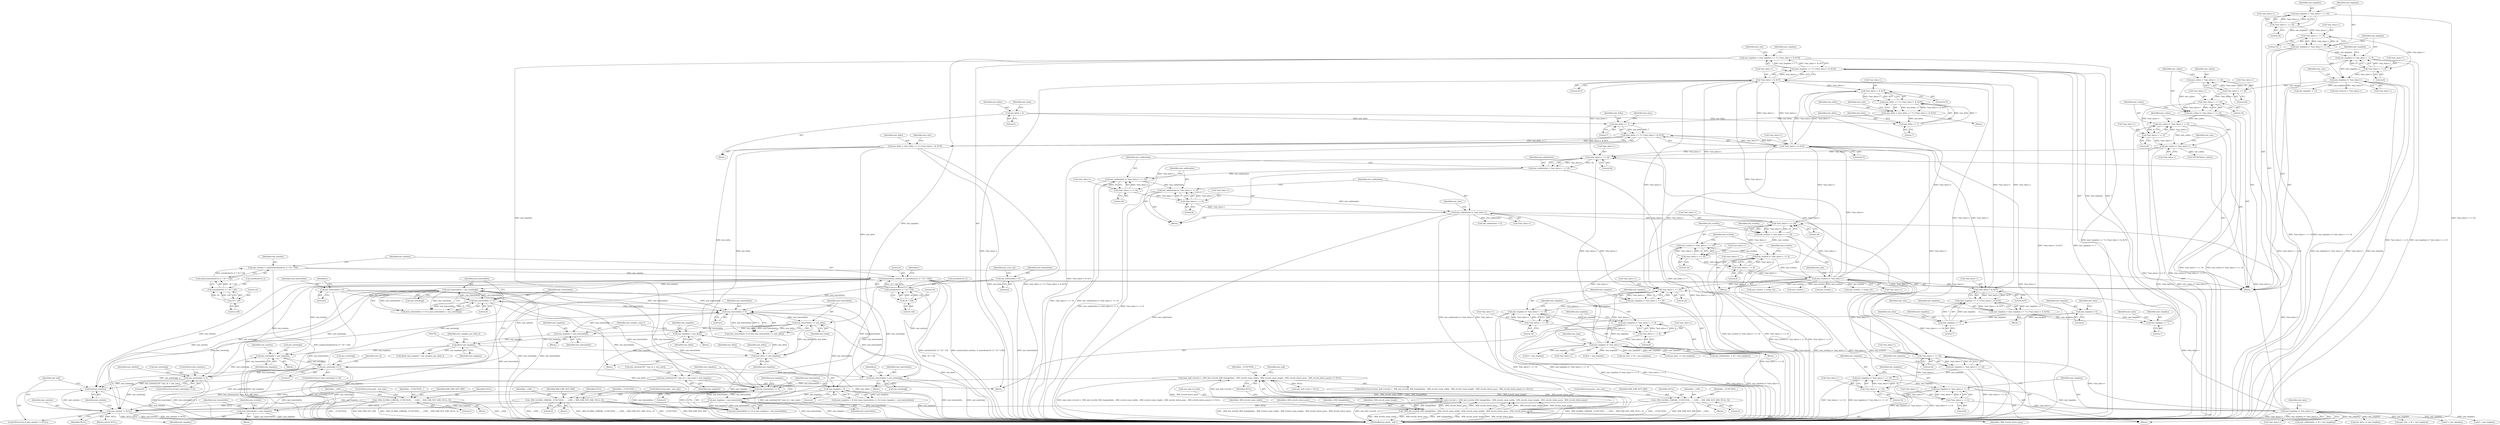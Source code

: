 digraph "0_wildmidi_660b513d99bced8783a4a5984ac2f742c74ebbdd_3@API" {
"1001047" [label="(Call,free(xmi_notelen))"];
"1001044" [label="(Call,xmi_notelen != NULL)"];
"1000800" [label="(Call,xmi_lowestdelta > xmi_notelen[j])"];
"1000797" [label="(Call,xmi_lowestdelta == 0)"];
"1000806" [label="(Call,xmi_lowestdelta = xmi_notelen[j])"];
"1000390" [label="(Call,memset(xmi_notelen, 0, (sizeof(uint32_t) * 16 * 128)))"];
"1000381" [label="(Call,xmi_notelen = malloc(sizeof(uint32_t) * 16 * 128))"];
"1000383" [label="(Call,malloc(sizeof(uint32_t) * 16 * 128))"];
"1000384" [label="(Call,sizeof(uint32_t) * 16 * 128)"];
"1000387" [label="(Call,16 * 128)"];
"1000393" [label="(Call,sizeof(uint32_t) * 16 * 128)"];
"1000396" [label="(Call,16 * 128)"];
"1000770" [label="(Call,xmi_notelen[j] == 0)"];
"1000764" [label="(Call,xmi_notelen[j] -= xmi_tmpdata)"];
"1000705" [label="(Call,(float) xmi_tmpdata)"];
"1000698" [label="(Call,xmi_tmpdata = xmi_delta)"];
"1000665" [label="(Call,xmi_delta = (xmi_delta << 7) | (*xmi_data++ & 0x7f))"];
"1000667" [label="(Call,(xmi_delta << 7) | (*xmi_data++ & 0x7f))"];
"1000668" [label="(Call,xmi_delta << 7)"];
"1000648" [label="(Call,xmi_delta = (xmi_delta << 7) | (*xmi_data++ & 0x7f))"];
"1000650" [label="(Call,(xmi_delta << 7) | (*xmi_data++ & 0x7f))"];
"1000651" [label="(Call,xmi_delta << 7)"];
"1000633" [label="(Call,xmi_delta = 0)"];
"1000654" [label="(Call,*xmi_data++ & 0x7f)"];
"1000920" [label="(Call,*xmi_data++ & 0x7f)"];
"1000903" [label="(Call,*xmi_data++ & 0x7f)"];
"1000614" [label="(Call,xmi_evntlen |= *xmi_data++)"];
"1000607" [label="(Call,xmi_evntlen |= *xmi_data++ << 8)"];
"1000600" [label="(Call,xmi_evntlen |= *xmi_data++ << 16)"];
"1000593" [label="(Call,xmi_evntlen = *xmi_data++ << 24)"];
"1000595" [label="(Call,*xmi_data++ << 24)"];
"1000512" [label="(Call,xmi_tmpdata |= *xmi_data++)"];
"1000505" [label="(Call,xmi_tmpdata |= *xmi_data++ << 8)"];
"1000498" [label="(Call,xmi_tmpdata |= *xmi_data++ << 16)"];
"1000491" [label="(Call,xmi_tmpdata = *xmi_data++ << 24)"];
"1000493" [label="(Call,*xmi_data++ << 24)"];
"1000671" [label="(Call,*xmi_data++ & 0x7f)"];
"1000562" [label="(Call,xmi_tmpdata |= *xmi_data++)"];
"1000555" [label="(Call,xmi_tmpdata |= *xmi_data++ << 8)"];
"1000548" [label="(Call,xmi_tmpdata |= *xmi_data++ << 16)"];
"1000541" [label="(Call,xmi_tmpdata = *xmi_data++ << 24)"];
"1000543" [label="(Call,*xmi_data++ << 24)"];
"1000449" [label="(Call,xmi_subformlen |= *xmi_data++)"];
"1000442" [label="(Call,xmi_subformlen |= *xmi_data++ << 8)"];
"1000435" [label="(Call,xmi_subformlen |= *xmi_data++ << 16)"];
"1000428" [label="(Call,xmi_subformlen = *xmi_data++ << 24)"];
"1000430" [label="(Call,*xmi_data++ << 24)"];
"1000337" [label="(Call,xmi_catlen |= *xmi_data++)"];
"1000330" [label="(Call,xmi_catlen |= *xmi_data++ << 8)"];
"1000323" [label="(Call,xmi_catlen |= *xmi_data++ << 16)"];
"1000316" [label="(Call,xmi_catlen = *xmi_data++ << 24)"];
"1000318" [label="(Call,*xmi_data++ << 24)"];
"1000233" [label="(Call,xmi_tmpdata |= *xmi_data++)"];
"1000226" [label="(Call,xmi_tmpdata |= *xmi_data++ << 8)"];
"1000219" [label="(Call,xmi_tmpdata |= *xmi_data++ << 16)"];
"1000212" [label="(Call,xmi_tmpdata = *xmi_data++ << 24)"];
"1000214" [label="(Call,*xmi_data++ << 24)"];
"1000221" [label="(Call,*xmi_data++ << 16)"];
"1000228" [label="(Call,*xmi_data++ << 8)"];
"1000325" [label="(Call,*xmi_data++ << 16)"];
"1000332" [label="(Call,*xmi_data++ << 8)"];
"1000437" [label="(Call,*xmi_data++ << 16)"];
"1000444" [label="(Call,*xmi_data++ << 8)"];
"1000550" [label="(Call,*xmi_data++ << 16)"];
"1000557" [label="(Call,*xmi_data++ << 8)"];
"1000500" [label="(Call,*xmi_data++ << 16)"];
"1000507" [label="(Call,*xmi_data++ << 8)"];
"1000602" [label="(Call,*xmi_data++ << 16)"];
"1000609" [label="(Call,*xmi_data++ << 8)"];
"1000811" [label="(Call,xmi_delta -= xmi_tmpdata)"];
"1000689" [label="(Call,xmi_lowestdelta <= xmi_delta)"];
"1000686" [label="(Call,xmi_lowestdelta != 0)"];
"1000185" [label="(Call,xmi_lowestdelta = 0)"];
"1000949" [label="(Call,xmi_tmpdata < xmi_lowestdelta)"];
"1000942" [label="(Call,xmi_tmpdata > 0)"];
"1000914" [label="(Call,xmi_tmpdata = (xmi_tmpdata << 7) | (*xmi_data++ & 0x7f))"];
"1000916" [label="(Call,(xmi_tmpdata << 7) | (*xmi_data++ & 0x7f))"];
"1000917" [label="(Call,xmi_tmpdata << 7)"];
"1000882" [label="(Call,xmi_tmpdata = 0)"];
"1000897" [label="(Call,xmi_tmpdata = (xmi_tmpdata << 7) | (*xmi_data++ & 0x7f))"];
"1000899" [label="(Call,(xmi_tmpdata << 7) | (*xmi_data++ & 0x7f))"];
"1000900" [label="(Call,xmi_tmpdata << 7)"];
"1000946" [label="(Call,xmi_lowestdelta == 0)"];
"1000742" [label="(Call,xmi_lowestdelta = 0)"];
"1000953" [label="(Call,xmi_lowestdelta = xmi_tmpdata)"];
"1000693" [label="(Call,xmi_tmpdata = xmi_lowestdelta)"];
"1000758" [label="(Call,xmi_notelen[j] == 0)"];
"1000931" [label="(Call,xmi_notelen[128 * xmi_ch + xmi_note] = xmi_tmpdata)"];
"1000463" [label="(Call,_WM_GLOBAL_ERROR(__FUNCTION__, __LINE__, WM_ERR_NOT_XMI, NULL, 0))"];
"1000983" [label="(Call,(xmi_mdi->reverb = _WM_init_reverb(_WM_SampleRate, _WM_reverb_room_width, _WM_reverb_room_length, _WM_reverb_listen_posx, _WM_reverb_listen_posy)) == NULL)"];
"1000984" [label="(Call,xmi_mdi->reverb = _WM_init_reverb(_WM_SampleRate, _WM_reverb_room_width, _WM_reverb_room_length, _WM_reverb_listen_posx, _WM_reverb_listen_posy))"];
"1000988" [label="(Call,_WM_init_reverb(_WM_SampleRate, _WM_reverb_room_width, _WM_reverb_room_length, _WM_reverb_listen_posx, _WM_reverb_listen_posy))"];
"1000415" [label="(Call,_WM_GLOBAL_ERROR(__FUNCTION__, __LINE__, WM_ERR_NOT_XMI, NULL, 0))"];
"1000974" [label="(Call,_WM_GLOBAL_ERROR(__FUNCTION__, __LINE__, WM_ERR_NOT_XMI, NULL, 0))"];
"1000572" [label="(Call,8 + xmi_tmpdata)"];
"1000919" [label="(Literal,7)"];
"1001047" [label="(Call,free(xmi_notelen))"];
"1000977" [label="(Identifier,WM_ERR_NOT_XMI)"];
"1000564" [label="(Call,*xmi_data++)"];
"1000326" [label="(Call,*xmi_data++)"];
"1000385" [label="(Call,sizeof(uint32_t))"];
"1000467" [label="(Identifier,NULL)"];
"1000796" [label="(Call,(xmi_lowestdelta == 0) || (xmi_lowestdelta > xmi_notelen[j]))"];
"1001006" [label="(Identifier,xmi_mdi)"];
"1000943" [label="(Identifier,xmi_tmpdata)"];
"1000445" [label="(Call,*xmi_data++)"];
"1000464" [label="(Identifier,__FUNCTION__)"];
"1000220" [label="(Identifier,xmi_tmpdata)"];
"1000462" [label="(Block,)"];
"1000990" [label="(Identifier,_WM_reverb_room_width)"];
"1000186" [label="(Identifier,xmi_lowestdelta)"];
"1000232" [label="(Literal,8)"];
"1000522" [label="(Call,8 + xmi_tmpdata)"];
"1000610" [label="(Call,*xmi_data++)"];
"1000212" [label="(Call,xmi_tmpdata = *xmi_data++ << 24)"];
"1000965" [label="(Call,xmi_evntlen -= setup_ret)"];
"1000381" [label="(Call,xmi_notelen = malloc(sizeof(uint32_t) * 16 * 128))"];
"1000652" [label="(Identifier,xmi_delta)"];
"1000487" [label="(Block,)"];
"1000661" [label="(Call,xmi_evntlen--)"];
"1000498" [label="(Call,xmi_tmpdata |= *xmi_data++ << 16)"];
"1000671" [label="(Call,*xmi_data++ & 0x7f)"];
"1000213" [label="(Identifier,xmi_tmpdata)"];
"1000505" [label="(Call,xmi_tmpdata |= *xmi_data++ << 8)"];
"1000944" [label="(Literal,0)"];
"1000695" [label="(Identifier,xmi_lowestdelta)"];
"1000978" [label="(Identifier,NULL)"];
"1000219" [label="(Call,xmi_tmpdata |= *xmi_data++ << 16)"];
"1000688" [label="(Literal,0)"];
"1000468" [label="(Literal,0)"];
"1000858" [label="(Block,)"];
"1000609" [label="(Call,*xmi_data++ << 8)"];
"1000494" [label="(Call,*xmi_data++)"];
"1000390" [label="(Call,memset(xmi_notelen, 0, (sizeof(uint32_t) * 16 * 128)))"];
"1000920" [label="(Call,*xmi_data++ & 0x7f)"];
"1000548" [label="(Call,xmi_tmpdata |= *xmi_data++ << 16)"];
"1000909" [label="(Identifier,xmi_size)"];
"1000747" [label="(Identifier,j)"];
"1001025" [label="(Call,xmi_mdi->note = NULL)"];
"1000441" [label="(Literal,16)"];
"1000511" [label="(Literal,8)"];
"1000608" [label="(Identifier,xmi_evntlen)"];
"1000952" [label="(Block,)"];
"1000678" [label="(Call,xmi_evntlen--)"];
"1000635" [label="(Literal,0)"];
"1000541" [label="(Call,xmi_tmpdata = *xmi_data++ << 24)"];
"1000690" [label="(Identifier,xmi_lowestdelta)"];
"1000950" [label="(Identifier,xmi_tmpdata)"];
"1000814" [label="(Identifier,xmi_delta)"];
"1000514" [label="(Call,*xmi_data++)"];
"1000904" [label="(Call,*xmi_data++)"];
"1000228" [label="(Call,*xmi_data++ << 8)"];
"1000948" [label="(Literal,0)"];
"1000982" [label="(ControlStructure,if ((xmi_mdi->reverb = _WM_init_reverb(_WM_SampleRate, _WM_reverb_room_width, _WM_reverb_room_length, _WM_reverb_listen_posx, _WM_reverb_listen_posy)) == NULL))"];
"1000587" [label="(Block,)"];
"1000233" [label="(Call,xmi_tmpdata |= *xmi_data++)"];
"1000992" [label="(Identifier,_WM_reverb_listen_posx)"];
"1000634" [label="(Identifier,xmi_delta)"];
"1000946" [label="(Call,xmi_lowestdelta == 0)"];
"1000762" [label="(Literal,0)"];
"1000537" [label="(Block,)"];
"1000976" [label="(Identifier,__LINE__)"];
"1000463" [label="(Call,_WM_GLOBAL_ERROR(__FUNCTION__, __LINE__, WM_ERR_NOT_XMI, NULL, 0))"];
"1000801" [label="(Identifier,xmi_lowestdelta)"];
"1000639" [label="(Identifier,xmi_data)"];
"1000647" [label="(Block,)"];
"1000800" [label="(Call,xmi_lowestdelta > xmi_notelen[j])"];
"1000669" [label="(Identifier,xmi_delta)"];
"1000234" [label="(Identifier,xmi_tmpdata)"];
"1000431" [label="(Call,*xmi_data++)"];
"1000906" [label="(Identifier,xmi_data)"];
"1000985" [label="(Call,xmi_mdi->reverb)"];
"1000675" [label="(Literal,0x7f)"];
"1001046" [label="(Identifier,NULL)"];
"1001057" [label="(Return,return NULL;)"];
"1000924" [label="(Literal,0x7f)"];
"1000811" [label="(Call,xmi_delta -= xmi_tmpdata)"];
"1000227" [label="(Identifier,xmi_tmpdata)"];
"1000568" [label="(Identifier,xmi_data)"];
"1000685" [label="(Call,(xmi_lowestdelta != 0) && (xmi_lowestdelta <= xmi_delta))"];
"1000772" [label="(Identifier,xmi_notelen)"];
"1000325" [label="(Call,*xmi_data++ << 16)"];
"1000755" [label="(Identifier,j)"];
"1000983" [label="(Call,(xmi_mdi->reverb = _WM_init_reverb(_WM_SampleRate, _WM_reverb_room_width, _WM_reverb_room_length, _WM_reverb_listen_posx, _WM_reverb_listen_posy)) == NULL)"];
"1000512" [label="(Call,xmi_tmpdata |= *xmi_data++)"];
"1000758" [label="(Call,xmi_notelen[j] == 0)"];
"1000287" [label="(Call,xmi_tmpdata -= 13)"];
"1000897" [label="(Call,xmi_tmpdata = (xmi_tmpdata << 7) | (*xmi_data++ & 0x7f))"];
"1000683" [label="(Block,)"];
"1000923" [label="(Identifier,xmi_data)"];
"1000319" [label="(Call,*xmi_data++)"];
"1000942" [label="(Call,xmi_tmpdata > 0)"];
"1000971" [label="(Identifier,xmi_evntlen)"];
"1000649" [label="(Identifier,xmi_delta)"];
"1000766" [label="(Identifier,xmi_notelen)"];
"1000595" [label="(Call,*xmi_data++ << 24)"];
"1000401" [label="(Identifier,i)"];
"1000593" [label="(Call,xmi_evntlen = *xmi_data++ << 24)"];
"1000799" [label="(Literal,0)"];
"1000700" [label="(Identifier,xmi_delta)"];
"1000603" [label="(Call,*xmi_data++)"];
"1000398" [label="(Literal,128)"];
"1000513" [label="(Identifier,xmi_tmpdata)"];
"1000331" [label="(Identifier,xmi_catlen)"];
"1000215" [label="(Call,*xmi_data++)"];
"1000947" [label="(Identifier,xmi_lowestdelta)"];
"1000653" [label="(Literal,7)"];
"1000769" [label="(ControlStructure,if (xmi_notelen[j] == 0))"];
"1000527" [label="(Call,8 + xmi_tmpdata)"];
"1000323" [label="(Call,xmi_catlen |= *xmi_data++ << 16)"];
"1000443" [label="(Identifier,xmi_subformlen)"];
"1000883" [label="(Identifier,xmi_tmpdata)"];
"1000414" [label="(Block,)"];
"1000520" [label="(Call,xmi_size -= (8 + xmi_tmpdata))"];
"1000596" [label="(Call,*xmi_data++)"];
"1000650" [label="(Call,(xmi_delta << 7) | (*xmi_data++ & 0x7f))"];
"1000672" [label="(Call,*xmi_data++)"];
"1000575" [label="(Call,xmi_subformlen -= (8 + xmi_tmpdata))"];
"1000492" [label="(Identifier,xmi_tmpdata)"];
"1000542" [label="(Identifier,xmi_tmpdata)"];
"1000876" [label="(Call,xmi_evntlen -= setup_ret)"];
"1000918" [label="(Identifier,xmi_tmpdata)"];
"1000955" [label="(Identifier,xmi_tmpdata)"];
"1000765" [label="(Call,xmi_notelen[j])"];
"1000557" [label="(Call,*xmi_data++ << 8)"];
"1000707" [label="(Identifier,xmi_tmpdata)"];
"1000917" [label="(Call,xmi_tmpdata << 7)"];
"1000544" [label="(Call,*xmi_data++)"];
"1000805" [label="(Block,)"];
"1001051" [label="(Identifier,xmi_mdi)"];
"1000451" [label="(Call,*xmi_data++)"];
"1000428" [label="(Call,xmi_subformlen = *xmi_data++ << 24)"];
"1000417" [label="(Identifier,__LINE__)"];
"1000383" [label="(Call,malloc(sizeof(uint32_t) * 16 * 128))"];
"1000702" [label="(Identifier,xmi_sample_count_f)"];
"1000226" [label="(Call,xmi_tmpdata |= *xmi_data++ << 8)"];
"1000438" [label="(Call,*xmi_data++)"];
"1000547" [label="(Literal,24)"];
"1000614" [label="(Call,xmi_evntlen |= *xmi_data++)"];
"1000343" [label="(Identifier,xmi_size)"];
"1000807" [label="(Identifier,xmi_lowestdelta)"];
"1000994" [label="(Identifier,NULL)"];
"1000558" [label="(Call,*xmi_data++)"];
"1000607" [label="(Call,xmi_evntlen |= *xmi_data++ << 8)"];
"1000670" [label="(Literal,7)"];
"1000802" [label="(Call,xmi_notelen[j])"];
"1000797" [label="(Call,xmi_lowestdelta == 0)"];
"1000997" [label="(Identifier,__FUNCTION__)"];
"1000941" [label="(Call,(xmi_tmpdata > 0) && ((xmi_lowestdelta == 0) || (xmi_tmpdata < xmi_lowestdelta)))"];
"1000687" [label="(Identifier,xmi_lowestdelta)"];
"1000318" [label="(Call,*xmi_data++ << 24)"];
"1000914" [label="(Call,xmi_tmpdata = (xmi_tmpdata << 7) | (*xmi_data++ & 0x7f))"];
"1000926" [label="(Identifier,xmi_size)"];
"1000677" [label="(Identifier,xmi_size)"];
"1000648" [label="(Call,xmi_delta = (xmi_delta << 7) | (*xmi_data++ & 0x7f))"];
"1000658" [label="(Literal,0x7f)"];
"1000444" [label="(Call,*xmi_data++ << 8)"];
"1000436" [label="(Identifier,xmi_subformlen)"];
"1000387" [label="(Call,16 * 128)"];
"1000497" [label="(Literal,24)"];
"1000435" [label="(Call,xmi_subformlen |= *xmi_data++ << 16)"];
"1000901" [label="(Identifier,xmi_tmpdata)"];
"1000973" [label="(Block,)"];
"1000437" [label="(Call,*xmi_data++ << 16)"];
"1000330" [label="(Call,xmi_catlen |= *xmi_data++ << 8)"];
"1000771" [label="(Call,xmi_notelen[j])"];
"1000491" [label="(Call,xmi_tmpdata = *xmi_data++ << 24)"];
"1000345" [label="(Call,UNUSED(xmi_catlen))"];
"1000551" [label="(Call,*xmi_data++)"];
"1000763" [label="(ControlStructure,continue;)"];
"1000813" [label="(Identifier,xmi_tmpdata)"];
"1000602" [label="(Call,*xmi_data++ << 16)"];
"1000666" [label="(Identifier,xmi_delta)"];
"1000517" [label="(Call,xmi_data += xmi_tmpdata)"];
"1000222" [label="(Call,*xmi_data++)"];
"1000600" [label="(Call,xmi_evntlen |= *xmi_data++ << 16)"];
"1000448" [label="(Literal,8)"];
"1000469" [label="(ControlStructure,goto _xmi_end;)"];
"1000945" [label="(Call,(xmi_lowestdelta == 0) || (xmi_tmpdata < xmi_lowestdelta))"];
"1000742" [label="(Call,xmi_lowestdelta = 0)"];
"1000949" [label="(Call,xmi_tmpdata < xmi_lowestdelta)"];
"1000190" [label="(Identifier,xmi_evnt_cnt)"];
"1000915" [label="(Identifier,xmi_tmpdata)"];
"1000337" [label="(Call,xmi_catlen |= *xmi_data++)"];
"1000902" [label="(Literal,7)"];
"1000449" [label="(Call,xmi_subformlen |= *xmi_data++)"];
"1000465" [label="(Identifier,__LINE__)"];
"1001045" [label="(Identifier,xmi_notelen)"];
"1000777" [label="(Identifier,xmi_ch)"];
"1000984" [label="(Call,xmi_mdi->reverb = _WM_init_reverb(_WM_SampleRate, _WM_reverb_room_width, _WM_reverb_room_length, _WM_reverb_listen_posx, _WM_reverb_listen_posy))"];
"1000939" [label="(Identifier,xmi_tmpdata)"];
"1000393" [label="(Call,sizeof(uint32_t) * 16 * 128)"];
"1000744" [label="(Literal,0)"];
"1000888" [label="(Identifier,xmi_data)"];
"1000975" [label="(Identifier,__FUNCTION__)"];
"1000554" [label="(Literal,16)"];
"1000107" [label="(Block,)"];
"1000567" [label="(Call,xmi_data += xmi_tmpdata)"];
"1000931" [label="(Call,xmi_notelen[128 * xmi_ch + xmi_note] = xmi_tmpdata)"];
"1000699" [label="(Identifier,xmi_tmpdata)"];
"1000549" [label="(Identifier,xmi_tmpdata)"];
"1000988" [label="(Call,_WM_init_reverb(_WM_SampleRate, _WM_reverb_room_width, _WM_reverb_room_length, _WM_reverb_listen_posx, _WM_reverb_listen_posy))"];
"1000421" [label="(ControlStructure,goto _xmi_end;)"];
"1000613" [label="(Literal,8)"];
"1000980" [label="(ControlStructure,goto _xmi_end;)"];
"1000655" [label="(Call,*xmi_data++)"];
"1000476" [label="(Call,xmi_subformlen -= 4)"];
"1000563" [label="(Identifier,xmi_tmpdata)"];
"1000692" [label="(Block,)"];
"1001048" [label="(Identifier,xmi_notelen)"];
"1000665" [label="(Call,xmi_delta = (xmi_delta << 7) | (*xmi_data++ & 0x7f))"];
"1000329" [label="(Literal,16)"];
"1000338" [label="(Identifier,xmi_catlen)"];
"1000896" [label="(Block,)"];
"1000507" [label="(Call,*xmi_data++ << 8)"];
"1000757" [label="(ControlStructure,if (xmi_notelen[j] == 0))"];
"1000525" [label="(Call,xmi_subformlen -= (8 + xmi_tmpdata))"];
"1000993" [label="(Identifier,_WM_reverb_listen_posy)"];
"1000689" [label="(Call,xmi_lowestdelta <= xmi_delta)"];
"1000704" [label="(Call,(float) xmi_tmpdata * xmi_samples_per_delta_f)"];
"1000408" [label="(Block,)"];
"1000974" [label="(Call,_WM_GLOBAL_ERROR(__FUNCTION__, __LINE__, WM_ERR_NOT_XMI, NULL, 0))"];
"1000768" [label="(Identifier,xmi_tmpdata)"];
"1000932" [label="(Call,xmi_notelen[128 * xmi_ch + xmi_note])"];
"1000657" [label="(Identifier,xmi_data)"];
"1000420" [label="(Literal,0)"];
"1000705" [label="(Call,(float) xmi_tmpdata)"];
"1000317" [label="(Identifier,xmi_catlen)"];
"1000601" [label="(Identifier,xmi_evntlen)"];
"1000394" [label="(Call,sizeof(uint32_t))"];
"1000774" [label="(Literal,0)"];
"1000686" [label="(Call,xmi_lowestdelta != 0)"];
"1000708" [label="(Identifier,xmi_samples_per_delta_f)"];
"1000543" [label="(Call,*xmi_data++ << 24)"];
"1000336" [label="(Literal,8)"];
"1000389" [label="(Literal,128)"];
"1000697" [label="(Block,)"];
"1000756" [label="(Block,)"];
"1000384" [label="(Call,sizeof(uint32_t) * 16 * 128)"];
"1000916" [label="(Call,(xmi_tmpdata << 7) | (*xmi_data++ & 0x7f))"];
"1000392" [label="(Literal,0)"];
"1000324" [label="(Identifier,xmi_catlen)"];
"1000759" [label="(Call,xmi_notelen[j])"];
"1000667" [label="(Call,(xmi_delta << 7) | (*xmi_data++ & 0x7f))"];
"1000674" [label="(Identifier,xmi_data)"];
"1000989" [label="(Identifier,_WM_SampleRate)"];
"1000388" [label="(Literal,16)"];
"1000382" [label="(Identifier,xmi_notelen)"];
"1000562" [label="(Call,xmi_tmpdata |= *xmi_data++)"];
"1000691" [label="(Identifier,xmi_delta)"];
"1000316" [label="(Call,xmi_catlen = *xmi_data++ << 24)"];
"1001059" [label="(MethodReturn,struct _mdi *)"];
"1000693" [label="(Call,xmi_tmpdata = xmi_lowestdelta)"];
"1000633" [label="(Call,xmi_delta = 0)"];
"1000903" [label="(Call,*xmi_data++ & 0x7f)"];
"1000798" [label="(Identifier,xmi_lowestdelta)"];
"1000500" [label="(Call,*xmi_data++ << 16)"];
"1000570" [label="(Call,xmi_size -= (8 + xmi_tmpdata))"];
"1000267" [label="(Call,xmi_formcnt = *xmi_data++)"];
"1000221" [label="(Call,*xmi_data++ << 16)"];
"1000577" [label="(Call,8 + xmi_tmpdata)"];
"1000900" [label="(Call,xmi_tmpdata << 7)"];
"1000416" [label="(Identifier,__FUNCTION__)"];
"1000332" [label="(Call,*xmi_data++ << 8)"];
"1000225" [label="(Literal,16)"];
"1000660" [label="(Identifier,xmi_size)"];
"1000518" [label="(Identifier,xmi_data)"];
"1000499" [label="(Identifier,xmi_tmpdata)"];
"1000694" [label="(Identifier,xmi_tmpdata)"];
"1000698" [label="(Call,xmi_tmpdata = xmi_delta)"];
"1000466" [label="(Identifier,WM_ERR_NOT_XMI)"];
"1000504" [label="(Literal,16)"];
"1000884" [label="(Literal,0)"];
"1000898" [label="(Identifier,xmi_tmpdata)"];
"1000418" [label="(Identifier,WM_ERR_NOT_XMI)"];
"1000616" [label="(Call,*xmi_data++)"];
"1000743" [label="(Identifier,xmi_lowestdelta)"];
"1000214" [label="(Call,*xmi_data++ << 24)"];
"1000391" [label="(Identifier,xmi_notelen)"];
"1000561" [label="(Literal,8)"];
"1000501" [label="(Call,*xmi_data++)"];
"1000419" [label="(Identifier,NULL)"];
"1000954" [label="(Identifier,xmi_lowestdelta)"];
"1000396" [label="(Call,16 * 128)"];
"1000953" [label="(Call,xmi_lowestdelta = xmi_tmpdata)"];
"1000229" [label="(Call,*xmi_data++)"];
"1000951" [label="(Identifier,xmi_lowestdelta)"];
"1000907" [label="(Literal,0x7f)"];
"1000556" [label="(Identifier,xmi_tmpdata)"];
"1000632" [label="(Block,)"];
"1000508" [label="(Call,*xmi_data++)"];
"1000187" [label="(Literal,0)"];
"1000764" [label="(Call,xmi_notelen[j] -= xmi_tmpdata)"];
"1000506" [label="(Identifier,xmi_tmpdata)"];
"1000991" [label="(Identifier,_WM_reverb_room_length)"];
"1000429" [label="(Identifier,xmi_subformlen)"];
"1000322" [label="(Literal,24)"];
"1000235" [label="(Call,*xmi_data++)"];
"1000397" [label="(Literal,16)"];
"1000882" [label="(Call,xmi_tmpdata = 0)"];
"1001043" [label="(ControlStructure,if (xmi_notelen != NULL))"];
"1000979" [label="(Literal,0)"];
"1000921" [label="(Call,*xmi_data++)"];
"1000808" [label="(Call,xmi_notelen[j])"];
"1000806" [label="(Call,xmi_lowestdelta = xmi_notelen[j])"];
"1000493" [label="(Call,*xmi_data++ << 24)"];
"1000620" [label="(Identifier,xmi_size)"];
"1000434" [label="(Literal,24)"];
"1000654" [label="(Call,*xmi_data++ & 0x7f)"];
"1000450" [label="(Identifier,xmi_subformlen)"];
"1000430" [label="(Call,*xmi_data++ << 24)"];
"1000550" [label="(Call,*xmi_data++ << 16)"];
"1000812" [label="(Identifier,xmi_delta)"];
"1000599" [label="(Literal,24)"];
"1000651" [label="(Call,xmi_delta << 7)"];
"1000455" [label="(Identifier,xmi_size)"];
"1000218" [label="(Literal,24)"];
"1000339" [label="(Call,*xmi_data++)"];
"1000668" [label="(Call,xmi_delta << 7)"];
"1000415" [label="(Call,_WM_GLOBAL_ERROR(__FUNCTION__, __LINE__, WM_ERR_NOT_XMI, NULL, 0))"];
"1000333" [label="(Call,*xmi_data++)"];
"1001044" [label="(Call,xmi_notelen != NULL)"];
"1000442" [label="(Call,xmi_subformlen |= *xmi_data++ << 8)"];
"1000606" [label="(Literal,16)"];
"1000615" [label="(Identifier,xmi_evntlen)"];
"1000185" [label="(Call,xmi_lowestdelta = 0)"];
"1000770" [label="(Call,xmi_notelen[j] == 0)"];
"1000899" [label="(Call,(xmi_tmpdata << 7) | (*xmi_data++ & 0x7f))"];
"1000239" [label="(Identifier,xmi_size)"];
"1000555" [label="(Call,xmi_tmpdata |= *xmi_data++ << 8)"];
"1000594" [label="(Identifier,xmi_evntlen)"];
"1001047" -> "1001043"  [label="AST: "];
"1001047" -> "1001048"  [label="CFG: "];
"1001048" -> "1001047"  [label="AST: "];
"1001051" -> "1001047"  [label="CFG: "];
"1001047" -> "1001059"  [label="DDG: xmi_notelen"];
"1001044" -> "1001047"  [label="DDG: xmi_notelen"];
"1000800" -> "1001047"  [label="DDG: xmi_notelen[j]"];
"1000758" -> "1001047"  [label="DDG: xmi_notelen[j]"];
"1000931" -> "1001047"  [label="DDG: xmi_notelen[128 * xmi_ch + xmi_note]"];
"1000770" -> "1001047"  [label="DDG: xmi_notelen[j]"];
"1000390" -> "1001047"  [label="DDG: xmi_notelen"];
"1001044" -> "1001043"  [label="AST: "];
"1001044" -> "1001046"  [label="CFG: "];
"1001045" -> "1001044"  [label="AST: "];
"1001046" -> "1001044"  [label="AST: "];
"1001048" -> "1001044"  [label="CFG: "];
"1001051" -> "1001044"  [label="CFG: "];
"1001044" -> "1001059"  [label="DDG: xmi_notelen"];
"1001044" -> "1001059"  [label="DDG: xmi_notelen != NULL"];
"1001044" -> "1001059"  [label="DDG: NULL"];
"1000800" -> "1001044"  [label="DDG: xmi_notelen[j]"];
"1000758" -> "1001044"  [label="DDG: xmi_notelen[j]"];
"1000770" -> "1001044"  [label="DDG: xmi_notelen[j]"];
"1000931" -> "1001044"  [label="DDG: xmi_notelen[128 * xmi_ch + xmi_note]"];
"1000390" -> "1001044"  [label="DDG: xmi_notelen"];
"1000463" -> "1001044"  [label="DDG: NULL"];
"1000983" -> "1001044"  [label="DDG: NULL"];
"1000415" -> "1001044"  [label="DDG: NULL"];
"1000974" -> "1001044"  [label="DDG: NULL"];
"1001044" -> "1001057"  [label="DDG: NULL"];
"1000800" -> "1000796"  [label="AST: "];
"1000800" -> "1000802"  [label="CFG: "];
"1000801" -> "1000800"  [label="AST: "];
"1000802" -> "1000800"  [label="AST: "];
"1000796" -> "1000800"  [label="CFG: "];
"1000800" -> "1001059"  [label="DDG: xmi_notelen[j]"];
"1000800" -> "1001059"  [label="DDG: xmi_lowestdelta"];
"1000800" -> "1000686"  [label="DDG: xmi_lowestdelta"];
"1000800" -> "1000758"  [label="DDG: xmi_notelen[j]"];
"1000800" -> "1000797"  [label="DDG: xmi_lowestdelta"];
"1000800" -> "1000796"  [label="DDG: xmi_lowestdelta"];
"1000800" -> "1000796"  [label="DDG: xmi_notelen[j]"];
"1000797" -> "1000800"  [label="DDG: xmi_lowestdelta"];
"1000390" -> "1000800"  [label="DDG: xmi_notelen"];
"1000770" -> "1000800"  [label="DDG: xmi_notelen[j]"];
"1000800" -> "1000806"  [label="DDG: xmi_notelen[j]"];
"1000800" -> "1000946"  [label="DDG: xmi_lowestdelta"];
"1000797" -> "1000796"  [label="AST: "];
"1000797" -> "1000799"  [label="CFG: "];
"1000798" -> "1000797"  [label="AST: "];
"1000799" -> "1000797"  [label="AST: "];
"1000801" -> "1000797"  [label="CFG: "];
"1000796" -> "1000797"  [label="CFG: "];
"1000797" -> "1001059"  [label="DDG: xmi_lowestdelta"];
"1000797" -> "1000686"  [label="DDG: xmi_lowestdelta"];
"1000797" -> "1000796"  [label="DDG: xmi_lowestdelta"];
"1000797" -> "1000796"  [label="DDG: 0"];
"1000806" -> "1000797"  [label="DDG: xmi_lowestdelta"];
"1000742" -> "1000797"  [label="DDG: xmi_lowestdelta"];
"1000797" -> "1000946"  [label="DDG: xmi_lowestdelta"];
"1000806" -> "1000805"  [label="AST: "];
"1000806" -> "1000808"  [label="CFG: "];
"1000807" -> "1000806"  [label="AST: "];
"1000808" -> "1000806"  [label="AST: "];
"1000755" -> "1000806"  [label="CFG: "];
"1000806" -> "1001059"  [label="DDG: xmi_lowestdelta"];
"1000806" -> "1001059"  [label="DDG: xmi_notelen[j]"];
"1000806" -> "1000686"  [label="DDG: xmi_lowestdelta"];
"1000390" -> "1000806"  [label="DDG: xmi_notelen"];
"1000770" -> "1000806"  [label="DDG: xmi_notelen[j]"];
"1000806" -> "1000946"  [label="DDG: xmi_lowestdelta"];
"1000390" -> "1000107"  [label="AST: "];
"1000390" -> "1000393"  [label="CFG: "];
"1000391" -> "1000390"  [label="AST: "];
"1000392" -> "1000390"  [label="AST: "];
"1000393" -> "1000390"  [label="AST: "];
"1000401" -> "1000390"  [label="CFG: "];
"1000390" -> "1001059"  [label="DDG: sizeof(uint32_t) * 16 * 128"];
"1000390" -> "1001059"  [label="DDG: memset(xmi_notelen, 0, (sizeof(uint32_t) * 16 * 128))"];
"1000381" -> "1000390"  [label="DDG: xmi_notelen"];
"1000393" -> "1000390"  [label="DDG: 16 * 128"];
"1000390" -> "1000758"  [label="DDG: xmi_notelen"];
"1000390" -> "1000764"  [label="DDG: xmi_notelen"];
"1000390" -> "1000770"  [label="DDG: xmi_notelen"];
"1000381" -> "1000107"  [label="AST: "];
"1000381" -> "1000383"  [label="CFG: "];
"1000382" -> "1000381"  [label="AST: "];
"1000383" -> "1000381"  [label="AST: "];
"1000391" -> "1000381"  [label="CFG: "];
"1000381" -> "1001059"  [label="DDG: malloc(sizeof(uint32_t) * 16 * 128)"];
"1000383" -> "1000381"  [label="DDG: sizeof(uint32_t) * 16 * 128"];
"1000383" -> "1000384"  [label="CFG: "];
"1000384" -> "1000383"  [label="AST: "];
"1000384" -> "1000383"  [label="DDG: 16 * 128"];
"1000384" -> "1000387"  [label="CFG: "];
"1000385" -> "1000384"  [label="AST: "];
"1000387" -> "1000384"  [label="AST: "];
"1000387" -> "1000384"  [label="DDG: 16"];
"1000387" -> "1000384"  [label="DDG: 128"];
"1000387" -> "1000389"  [label="CFG: "];
"1000388" -> "1000387"  [label="AST: "];
"1000389" -> "1000387"  [label="AST: "];
"1000393" -> "1000396"  [label="CFG: "];
"1000394" -> "1000393"  [label="AST: "];
"1000396" -> "1000393"  [label="AST: "];
"1000393" -> "1001059"  [label="DDG: 16 * 128"];
"1000396" -> "1000393"  [label="DDG: 16"];
"1000396" -> "1000393"  [label="DDG: 128"];
"1000396" -> "1000398"  [label="CFG: "];
"1000397" -> "1000396"  [label="AST: "];
"1000398" -> "1000396"  [label="AST: "];
"1000770" -> "1000769"  [label="AST: "];
"1000770" -> "1000774"  [label="CFG: "];
"1000771" -> "1000770"  [label="AST: "];
"1000774" -> "1000770"  [label="AST: "];
"1000777" -> "1000770"  [label="CFG: "];
"1000798" -> "1000770"  [label="CFG: "];
"1000770" -> "1001059"  [label="DDG: xmi_notelen[j] == 0"];
"1000770" -> "1001059"  [label="DDG: xmi_notelen[j]"];
"1000770" -> "1000758"  [label="DDG: xmi_notelen[j]"];
"1000764" -> "1000770"  [label="DDG: xmi_notelen[j]"];
"1000764" -> "1000756"  [label="AST: "];
"1000764" -> "1000768"  [label="CFG: "];
"1000765" -> "1000764"  [label="AST: "];
"1000768" -> "1000764"  [label="AST: "];
"1000772" -> "1000764"  [label="CFG: "];
"1000764" -> "1001059"  [label="DDG: xmi_tmpdata"];
"1000705" -> "1000764"  [label="DDG: xmi_tmpdata"];
"1000758" -> "1000764"  [label="DDG: xmi_notelen[j]"];
"1000705" -> "1000704"  [label="AST: "];
"1000705" -> "1000707"  [label="CFG: "];
"1000706" -> "1000705"  [label="AST: "];
"1000707" -> "1000705"  [label="AST: "];
"1000708" -> "1000705"  [label="CFG: "];
"1000705" -> "1001059"  [label="DDG: xmi_tmpdata"];
"1000705" -> "1000704"  [label="DDG: xmi_tmpdata"];
"1000698" -> "1000705"  [label="DDG: xmi_tmpdata"];
"1000693" -> "1000705"  [label="DDG: xmi_tmpdata"];
"1000705" -> "1000811"  [label="DDG: xmi_tmpdata"];
"1000698" -> "1000697"  [label="AST: "];
"1000698" -> "1000700"  [label="CFG: "];
"1000699" -> "1000698"  [label="AST: "];
"1000700" -> "1000698"  [label="AST: "];
"1000702" -> "1000698"  [label="CFG: "];
"1000698" -> "1001059"  [label="DDG: xmi_delta"];
"1000665" -> "1000698"  [label="DDG: xmi_delta"];
"1000811" -> "1000698"  [label="DDG: xmi_delta"];
"1000689" -> "1000698"  [label="DDG: xmi_delta"];
"1000665" -> "1000632"  [label="AST: "];
"1000665" -> "1000667"  [label="CFG: "];
"1000666" -> "1000665"  [label="AST: "];
"1000667" -> "1000665"  [label="AST: "];
"1000677" -> "1000665"  [label="CFG: "];
"1000665" -> "1001059"  [label="DDG: xmi_delta"];
"1000665" -> "1001059"  [label="DDG: (xmi_delta << 7) | (*xmi_data++ & 0x7f)"];
"1000667" -> "1000665"  [label="DDG: xmi_delta << 7"];
"1000667" -> "1000665"  [label="DDG: *xmi_data++ & 0x7f"];
"1000665" -> "1000689"  [label="DDG: xmi_delta"];
"1000665" -> "1000811"  [label="DDG: xmi_delta"];
"1000667" -> "1000671"  [label="CFG: "];
"1000668" -> "1000667"  [label="AST: "];
"1000671" -> "1000667"  [label="AST: "];
"1000667" -> "1001059"  [label="DDG: xmi_delta << 7"];
"1000667" -> "1001059"  [label="DDG: *xmi_data++ & 0x7f"];
"1000668" -> "1000667"  [label="DDG: xmi_delta"];
"1000668" -> "1000667"  [label="DDG: 7"];
"1000671" -> "1000667"  [label="DDG: *xmi_data++"];
"1000671" -> "1000667"  [label="DDG: 0x7f"];
"1000668" -> "1000670"  [label="CFG: "];
"1000669" -> "1000668"  [label="AST: "];
"1000670" -> "1000668"  [label="AST: "];
"1000674" -> "1000668"  [label="CFG: "];
"1000648" -> "1000668"  [label="DDG: xmi_delta"];
"1000633" -> "1000668"  [label="DDG: xmi_delta"];
"1000648" -> "1000647"  [label="AST: "];
"1000648" -> "1000650"  [label="CFG: "];
"1000649" -> "1000648"  [label="AST: "];
"1000650" -> "1000648"  [label="AST: "];
"1000660" -> "1000648"  [label="CFG: "];
"1000650" -> "1000648"  [label="DDG: xmi_delta << 7"];
"1000650" -> "1000648"  [label="DDG: *xmi_data++ & 0x7f"];
"1000648" -> "1000651"  [label="DDG: xmi_delta"];
"1000650" -> "1000654"  [label="CFG: "];
"1000651" -> "1000650"  [label="AST: "];
"1000654" -> "1000650"  [label="AST: "];
"1000651" -> "1000650"  [label="DDG: xmi_delta"];
"1000651" -> "1000650"  [label="DDG: 7"];
"1000654" -> "1000650"  [label="DDG: *xmi_data++"];
"1000654" -> "1000650"  [label="DDG: 0x7f"];
"1000651" -> "1000653"  [label="CFG: "];
"1000652" -> "1000651"  [label="AST: "];
"1000653" -> "1000651"  [label="AST: "];
"1000657" -> "1000651"  [label="CFG: "];
"1000633" -> "1000651"  [label="DDG: xmi_delta"];
"1000633" -> "1000632"  [label="AST: "];
"1000633" -> "1000635"  [label="CFG: "];
"1000634" -> "1000633"  [label="AST: "];
"1000635" -> "1000633"  [label="AST: "];
"1000639" -> "1000633"  [label="CFG: "];
"1000654" -> "1000658"  [label="CFG: "];
"1000655" -> "1000654"  [label="AST: "];
"1000658" -> "1000654"  [label="AST: "];
"1000920" -> "1000654"  [label="DDG: *xmi_data++"];
"1000614" -> "1000654"  [label="DDG: *xmi_data++"];
"1000671" -> "1000654"  [label="DDG: *xmi_data++"];
"1000654" -> "1000671"  [label="DDG: *xmi_data++"];
"1000920" -> "1000916"  [label="AST: "];
"1000920" -> "1000924"  [label="CFG: "];
"1000921" -> "1000920"  [label="AST: "];
"1000924" -> "1000920"  [label="AST: "];
"1000916" -> "1000920"  [label="CFG: "];
"1000920" -> "1001059"  [label="DDG: *xmi_data++"];
"1000920" -> "1000430"  [label="DDG: *xmi_data++"];
"1000920" -> "1000493"  [label="DDG: *xmi_data++"];
"1000920" -> "1000543"  [label="DDG: *xmi_data++"];
"1000920" -> "1000595"  [label="DDG: *xmi_data++"];
"1000920" -> "1000671"  [label="DDG: *xmi_data++"];
"1000920" -> "1000903"  [label="DDG: *xmi_data++"];
"1000920" -> "1000916"  [label="DDG: *xmi_data++"];
"1000920" -> "1000916"  [label="DDG: 0x7f"];
"1000903" -> "1000920"  [label="DDG: *xmi_data++"];
"1000614" -> "1000920"  [label="DDG: *xmi_data++"];
"1000671" -> "1000920"  [label="DDG: *xmi_data++"];
"1000903" -> "1000899"  [label="AST: "];
"1000903" -> "1000907"  [label="CFG: "];
"1000904" -> "1000903"  [label="AST: "];
"1000907" -> "1000903"  [label="AST: "];
"1000899" -> "1000903"  [label="CFG: "];
"1000903" -> "1000899"  [label="DDG: *xmi_data++"];
"1000903" -> "1000899"  [label="DDG: 0x7f"];
"1000614" -> "1000903"  [label="DDG: *xmi_data++"];
"1000671" -> "1000903"  [label="DDG: *xmi_data++"];
"1000614" -> "1000587"  [label="AST: "];
"1000614" -> "1000616"  [label="CFG: "];
"1000615" -> "1000614"  [label="AST: "];
"1000616" -> "1000614"  [label="AST: "];
"1000620" -> "1000614"  [label="CFG: "];
"1000614" -> "1001059"  [label="DDG: xmi_evntlen |= *xmi_data++"];
"1000614" -> "1001059"  [label="DDG: *xmi_data++"];
"1000614" -> "1001059"  [label="DDG: xmi_evntlen"];
"1000614" -> "1000430"  [label="DDG: *xmi_data++"];
"1000614" -> "1000493"  [label="DDG: *xmi_data++"];
"1000614" -> "1000543"  [label="DDG: *xmi_data++"];
"1000614" -> "1000595"  [label="DDG: *xmi_data++"];
"1000607" -> "1000614"  [label="DDG: xmi_evntlen"];
"1000609" -> "1000614"  [label="DDG: *xmi_data++"];
"1000614" -> "1000661"  [label="DDG: xmi_evntlen"];
"1000614" -> "1000671"  [label="DDG: *xmi_data++"];
"1000614" -> "1000678"  [label="DDG: xmi_evntlen"];
"1000614" -> "1000876"  [label="DDG: xmi_evntlen"];
"1000614" -> "1000965"  [label="DDG: xmi_evntlen"];
"1000607" -> "1000587"  [label="AST: "];
"1000607" -> "1000609"  [label="CFG: "];
"1000608" -> "1000607"  [label="AST: "];
"1000609" -> "1000607"  [label="AST: "];
"1000615" -> "1000607"  [label="CFG: "];
"1000607" -> "1001059"  [label="DDG: xmi_evntlen |= *xmi_data++ << 8"];
"1000607" -> "1001059"  [label="DDG: *xmi_data++ << 8"];
"1000600" -> "1000607"  [label="DDG: xmi_evntlen"];
"1000609" -> "1000607"  [label="DDG: *xmi_data++"];
"1000609" -> "1000607"  [label="DDG: 8"];
"1000600" -> "1000587"  [label="AST: "];
"1000600" -> "1000602"  [label="CFG: "];
"1000601" -> "1000600"  [label="AST: "];
"1000602" -> "1000600"  [label="AST: "];
"1000608" -> "1000600"  [label="CFG: "];
"1000600" -> "1001059"  [label="DDG: *xmi_data++ << 16"];
"1000600" -> "1001059"  [label="DDG: xmi_evntlen |= *xmi_data++ << 16"];
"1000593" -> "1000600"  [label="DDG: xmi_evntlen"];
"1000602" -> "1000600"  [label="DDG: *xmi_data++"];
"1000602" -> "1000600"  [label="DDG: 16"];
"1000593" -> "1000587"  [label="AST: "];
"1000593" -> "1000595"  [label="CFG: "];
"1000594" -> "1000593"  [label="AST: "];
"1000595" -> "1000593"  [label="AST: "];
"1000601" -> "1000593"  [label="CFG: "];
"1000593" -> "1001059"  [label="DDG: *xmi_data++ << 24"];
"1000595" -> "1000593"  [label="DDG: *xmi_data++"];
"1000595" -> "1000593"  [label="DDG: 24"];
"1000595" -> "1000599"  [label="CFG: "];
"1000596" -> "1000595"  [label="AST: "];
"1000599" -> "1000595"  [label="AST: "];
"1000512" -> "1000595"  [label="DDG: *xmi_data++"];
"1000671" -> "1000595"  [label="DDG: *xmi_data++"];
"1000562" -> "1000595"  [label="DDG: *xmi_data++"];
"1000449" -> "1000595"  [label="DDG: *xmi_data++"];
"1000595" -> "1000602"  [label="DDG: *xmi_data++"];
"1000512" -> "1000487"  [label="AST: "];
"1000512" -> "1000514"  [label="CFG: "];
"1000513" -> "1000512"  [label="AST: "];
"1000514" -> "1000512"  [label="AST: "];
"1000518" -> "1000512"  [label="CFG: "];
"1000512" -> "1001059"  [label="DDG: *xmi_data++"];
"1000512" -> "1001059"  [label="DDG: xmi_tmpdata |= *xmi_data++"];
"1000512" -> "1000430"  [label="DDG: *xmi_data++"];
"1000512" -> "1000493"  [label="DDG: *xmi_data++"];
"1000505" -> "1000512"  [label="DDG: xmi_tmpdata"];
"1000507" -> "1000512"  [label="DDG: *xmi_data++"];
"1000512" -> "1000517"  [label="DDG: xmi_tmpdata"];
"1000512" -> "1000520"  [label="DDG: xmi_tmpdata"];
"1000512" -> "1000522"  [label="DDG: xmi_tmpdata"];
"1000512" -> "1000525"  [label="DDG: xmi_tmpdata"];
"1000512" -> "1000527"  [label="DDG: xmi_tmpdata"];
"1000512" -> "1000543"  [label="DDG: *xmi_data++"];
"1000505" -> "1000487"  [label="AST: "];
"1000505" -> "1000507"  [label="CFG: "];
"1000506" -> "1000505"  [label="AST: "];
"1000507" -> "1000505"  [label="AST: "];
"1000513" -> "1000505"  [label="CFG: "];
"1000505" -> "1001059"  [label="DDG: *xmi_data++ << 8"];
"1000505" -> "1001059"  [label="DDG: xmi_tmpdata |= *xmi_data++ << 8"];
"1000498" -> "1000505"  [label="DDG: xmi_tmpdata"];
"1000507" -> "1000505"  [label="DDG: *xmi_data++"];
"1000507" -> "1000505"  [label="DDG: 8"];
"1000498" -> "1000487"  [label="AST: "];
"1000498" -> "1000500"  [label="CFG: "];
"1000499" -> "1000498"  [label="AST: "];
"1000500" -> "1000498"  [label="AST: "];
"1000506" -> "1000498"  [label="CFG: "];
"1000498" -> "1001059"  [label="DDG: xmi_tmpdata |= *xmi_data++ << 16"];
"1000498" -> "1001059"  [label="DDG: *xmi_data++ << 16"];
"1000491" -> "1000498"  [label="DDG: xmi_tmpdata"];
"1000500" -> "1000498"  [label="DDG: *xmi_data++"];
"1000500" -> "1000498"  [label="DDG: 16"];
"1000491" -> "1000487"  [label="AST: "];
"1000491" -> "1000493"  [label="CFG: "];
"1000492" -> "1000491"  [label="AST: "];
"1000493" -> "1000491"  [label="AST: "];
"1000499" -> "1000491"  [label="CFG: "];
"1000491" -> "1001059"  [label="DDG: *xmi_data++ << 24"];
"1000493" -> "1000491"  [label="DDG: *xmi_data++"];
"1000493" -> "1000491"  [label="DDG: 24"];
"1000493" -> "1000497"  [label="CFG: "];
"1000494" -> "1000493"  [label="AST: "];
"1000497" -> "1000493"  [label="AST: "];
"1000671" -> "1000493"  [label="DDG: *xmi_data++"];
"1000562" -> "1000493"  [label="DDG: *xmi_data++"];
"1000449" -> "1000493"  [label="DDG: *xmi_data++"];
"1000493" -> "1000500"  [label="DDG: *xmi_data++"];
"1000671" -> "1000675"  [label="CFG: "];
"1000672" -> "1000671"  [label="AST: "];
"1000675" -> "1000671"  [label="AST: "];
"1000671" -> "1001059"  [label="DDG: *xmi_data++"];
"1000671" -> "1000430"  [label="DDG: *xmi_data++"];
"1000671" -> "1000543"  [label="DDG: *xmi_data++"];
"1000562" -> "1000537"  [label="AST: "];
"1000562" -> "1000564"  [label="CFG: "];
"1000563" -> "1000562"  [label="AST: "];
"1000564" -> "1000562"  [label="AST: "];
"1000568" -> "1000562"  [label="CFG: "];
"1000562" -> "1001059"  [label="DDG: xmi_tmpdata |= *xmi_data++"];
"1000562" -> "1001059"  [label="DDG: *xmi_data++"];
"1000562" -> "1000430"  [label="DDG: *xmi_data++"];
"1000562" -> "1000543"  [label="DDG: *xmi_data++"];
"1000555" -> "1000562"  [label="DDG: xmi_tmpdata"];
"1000557" -> "1000562"  [label="DDG: *xmi_data++"];
"1000562" -> "1000567"  [label="DDG: xmi_tmpdata"];
"1000562" -> "1000570"  [label="DDG: xmi_tmpdata"];
"1000562" -> "1000572"  [label="DDG: xmi_tmpdata"];
"1000562" -> "1000575"  [label="DDG: xmi_tmpdata"];
"1000562" -> "1000577"  [label="DDG: xmi_tmpdata"];
"1000555" -> "1000537"  [label="AST: "];
"1000555" -> "1000557"  [label="CFG: "];
"1000556" -> "1000555"  [label="AST: "];
"1000557" -> "1000555"  [label="AST: "];
"1000563" -> "1000555"  [label="CFG: "];
"1000555" -> "1001059"  [label="DDG: *xmi_data++ << 8"];
"1000555" -> "1001059"  [label="DDG: xmi_tmpdata |= *xmi_data++ << 8"];
"1000548" -> "1000555"  [label="DDG: xmi_tmpdata"];
"1000557" -> "1000555"  [label="DDG: *xmi_data++"];
"1000557" -> "1000555"  [label="DDG: 8"];
"1000548" -> "1000537"  [label="AST: "];
"1000548" -> "1000550"  [label="CFG: "];
"1000549" -> "1000548"  [label="AST: "];
"1000550" -> "1000548"  [label="AST: "];
"1000556" -> "1000548"  [label="CFG: "];
"1000548" -> "1001059"  [label="DDG: *xmi_data++ << 16"];
"1000548" -> "1001059"  [label="DDG: xmi_tmpdata |= *xmi_data++ << 16"];
"1000541" -> "1000548"  [label="DDG: xmi_tmpdata"];
"1000550" -> "1000548"  [label="DDG: *xmi_data++"];
"1000550" -> "1000548"  [label="DDG: 16"];
"1000541" -> "1000537"  [label="AST: "];
"1000541" -> "1000543"  [label="CFG: "];
"1000542" -> "1000541"  [label="AST: "];
"1000543" -> "1000541"  [label="AST: "];
"1000549" -> "1000541"  [label="CFG: "];
"1000541" -> "1001059"  [label="DDG: *xmi_data++ << 24"];
"1000543" -> "1000541"  [label="DDG: *xmi_data++"];
"1000543" -> "1000541"  [label="DDG: 24"];
"1000543" -> "1000547"  [label="CFG: "];
"1000544" -> "1000543"  [label="AST: "];
"1000547" -> "1000543"  [label="AST: "];
"1000449" -> "1000543"  [label="DDG: *xmi_data++"];
"1000543" -> "1000550"  [label="DDG: *xmi_data++"];
"1000449" -> "1000408"  [label="AST: "];
"1000449" -> "1000451"  [label="CFG: "];
"1000450" -> "1000449"  [label="AST: "];
"1000451" -> "1000449"  [label="AST: "];
"1000455" -> "1000449"  [label="CFG: "];
"1000449" -> "1001059"  [label="DDG: xmi_subformlen"];
"1000449" -> "1001059"  [label="DDG: xmi_subformlen |= *xmi_data++"];
"1000449" -> "1001059"  [label="DDG: *xmi_data++"];
"1000442" -> "1000449"  [label="DDG: xmi_subformlen"];
"1000444" -> "1000449"  [label="DDG: *xmi_data++"];
"1000449" -> "1000476"  [label="DDG: xmi_subformlen"];
"1000442" -> "1000408"  [label="AST: "];
"1000442" -> "1000444"  [label="CFG: "];
"1000443" -> "1000442"  [label="AST: "];
"1000444" -> "1000442"  [label="AST: "];
"1000450" -> "1000442"  [label="CFG: "];
"1000442" -> "1001059"  [label="DDG: xmi_subformlen |= *xmi_data++ << 8"];
"1000442" -> "1001059"  [label="DDG: *xmi_data++ << 8"];
"1000435" -> "1000442"  [label="DDG: xmi_subformlen"];
"1000444" -> "1000442"  [label="DDG: *xmi_data++"];
"1000444" -> "1000442"  [label="DDG: 8"];
"1000435" -> "1000408"  [label="AST: "];
"1000435" -> "1000437"  [label="CFG: "];
"1000436" -> "1000435"  [label="AST: "];
"1000437" -> "1000435"  [label="AST: "];
"1000443" -> "1000435"  [label="CFG: "];
"1000435" -> "1001059"  [label="DDG: *xmi_data++ << 16"];
"1000435" -> "1001059"  [label="DDG: xmi_subformlen |= *xmi_data++ << 16"];
"1000428" -> "1000435"  [label="DDG: xmi_subformlen"];
"1000437" -> "1000435"  [label="DDG: *xmi_data++"];
"1000437" -> "1000435"  [label="DDG: 16"];
"1000428" -> "1000408"  [label="AST: "];
"1000428" -> "1000430"  [label="CFG: "];
"1000429" -> "1000428"  [label="AST: "];
"1000430" -> "1000428"  [label="AST: "];
"1000436" -> "1000428"  [label="CFG: "];
"1000428" -> "1001059"  [label="DDG: *xmi_data++ << 24"];
"1000430" -> "1000428"  [label="DDG: *xmi_data++"];
"1000430" -> "1000428"  [label="DDG: 24"];
"1000430" -> "1000434"  [label="CFG: "];
"1000431" -> "1000430"  [label="AST: "];
"1000434" -> "1000430"  [label="AST: "];
"1000337" -> "1000430"  [label="DDG: *xmi_data++"];
"1000430" -> "1000437"  [label="DDG: *xmi_data++"];
"1000337" -> "1000107"  [label="AST: "];
"1000337" -> "1000339"  [label="CFG: "];
"1000338" -> "1000337"  [label="AST: "];
"1000339" -> "1000337"  [label="AST: "];
"1000343" -> "1000337"  [label="CFG: "];
"1000337" -> "1001059"  [label="DDG: *xmi_data++"];
"1000337" -> "1001059"  [label="DDG: xmi_catlen |= *xmi_data++"];
"1000330" -> "1000337"  [label="DDG: xmi_catlen"];
"1000332" -> "1000337"  [label="DDG: *xmi_data++"];
"1000337" -> "1000345"  [label="DDG: xmi_catlen"];
"1000330" -> "1000107"  [label="AST: "];
"1000330" -> "1000332"  [label="CFG: "];
"1000331" -> "1000330"  [label="AST: "];
"1000332" -> "1000330"  [label="AST: "];
"1000338" -> "1000330"  [label="CFG: "];
"1000330" -> "1001059"  [label="DDG: *xmi_data++ << 8"];
"1000330" -> "1001059"  [label="DDG: xmi_catlen |= *xmi_data++ << 8"];
"1000323" -> "1000330"  [label="DDG: xmi_catlen"];
"1000332" -> "1000330"  [label="DDG: *xmi_data++"];
"1000332" -> "1000330"  [label="DDG: 8"];
"1000323" -> "1000107"  [label="AST: "];
"1000323" -> "1000325"  [label="CFG: "];
"1000324" -> "1000323"  [label="AST: "];
"1000325" -> "1000323"  [label="AST: "];
"1000331" -> "1000323"  [label="CFG: "];
"1000323" -> "1001059"  [label="DDG: *xmi_data++ << 16"];
"1000323" -> "1001059"  [label="DDG: xmi_catlen |= *xmi_data++ << 16"];
"1000316" -> "1000323"  [label="DDG: xmi_catlen"];
"1000325" -> "1000323"  [label="DDG: *xmi_data++"];
"1000325" -> "1000323"  [label="DDG: 16"];
"1000316" -> "1000107"  [label="AST: "];
"1000316" -> "1000318"  [label="CFG: "];
"1000317" -> "1000316"  [label="AST: "];
"1000318" -> "1000316"  [label="AST: "];
"1000324" -> "1000316"  [label="CFG: "];
"1000316" -> "1001059"  [label="DDG: *xmi_data++ << 24"];
"1000318" -> "1000316"  [label="DDG: *xmi_data++"];
"1000318" -> "1000316"  [label="DDG: 24"];
"1000318" -> "1000322"  [label="CFG: "];
"1000319" -> "1000318"  [label="AST: "];
"1000322" -> "1000318"  [label="AST: "];
"1000233" -> "1000318"  [label="DDG: *xmi_data++"];
"1000318" -> "1000325"  [label="DDG: *xmi_data++"];
"1000233" -> "1000107"  [label="AST: "];
"1000233" -> "1000235"  [label="CFG: "];
"1000234" -> "1000233"  [label="AST: "];
"1000235" -> "1000233"  [label="AST: "];
"1000239" -> "1000233"  [label="CFG: "];
"1000233" -> "1001059"  [label="DDG: xmi_tmpdata |= *xmi_data++"];
"1000233" -> "1001059"  [label="DDG: *xmi_data++"];
"1000233" -> "1001059"  [label="DDG: xmi_tmpdata"];
"1000226" -> "1000233"  [label="DDG: xmi_tmpdata"];
"1000228" -> "1000233"  [label="DDG: *xmi_data++"];
"1000233" -> "1000267"  [label="DDG: *xmi_data++"];
"1000233" -> "1000287"  [label="DDG: xmi_tmpdata"];
"1000226" -> "1000107"  [label="AST: "];
"1000226" -> "1000228"  [label="CFG: "];
"1000227" -> "1000226"  [label="AST: "];
"1000228" -> "1000226"  [label="AST: "];
"1000234" -> "1000226"  [label="CFG: "];
"1000226" -> "1001059"  [label="DDG: xmi_tmpdata |= *xmi_data++ << 8"];
"1000226" -> "1001059"  [label="DDG: *xmi_data++ << 8"];
"1000219" -> "1000226"  [label="DDG: xmi_tmpdata"];
"1000228" -> "1000226"  [label="DDG: *xmi_data++"];
"1000228" -> "1000226"  [label="DDG: 8"];
"1000219" -> "1000107"  [label="AST: "];
"1000219" -> "1000221"  [label="CFG: "];
"1000220" -> "1000219"  [label="AST: "];
"1000221" -> "1000219"  [label="AST: "];
"1000227" -> "1000219"  [label="CFG: "];
"1000219" -> "1001059"  [label="DDG: *xmi_data++ << 16"];
"1000219" -> "1001059"  [label="DDG: xmi_tmpdata |= *xmi_data++ << 16"];
"1000212" -> "1000219"  [label="DDG: xmi_tmpdata"];
"1000221" -> "1000219"  [label="DDG: *xmi_data++"];
"1000221" -> "1000219"  [label="DDG: 16"];
"1000212" -> "1000107"  [label="AST: "];
"1000212" -> "1000214"  [label="CFG: "];
"1000213" -> "1000212"  [label="AST: "];
"1000214" -> "1000212"  [label="AST: "];
"1000220" -> "1000212"  [label="CFG: "];
"1000212" -> "1001059"  [label="DDG: *xmi_data++ << 24"];
"1000214" -> "1000212"  [label="DDG: *xmi_data++"];
"1000214" -> "1000212"  [label="DDG: 24"];
"1000214" -> "1000218"  [label="CFG: "];
"1000215" -> "1000214"  [label="AST: "];
"1000218" -> "1000214"  [label="AST: "];
"1000214" -> "1000221"  [label="DDG: *xmi_data++"];
"1000221" -> "1000225"  [label="CFG: "];
"1000222" -> "1000221"  [label="AST: "];
"1000225" -> "1000221"  [label="AST: "];
"1000221" -> "1000228"  [label="DDG: *xmi_data++"];
"1000228" -> "1000232"  [label="CFG: "];
"1000229" -> "1000228"  [label="AST: "];
"1000232" -> "1000228"  [label="AST: "];
"1000325" -> "1000329"  [label="CFG: "];
"1000326" -> "1000325"  [label="AST: "];
"1000329" -> "1000325"  [label="AST: "];
"1000325" -> "1000332"  [label="DDG: *xmi_data++"];
"1000332" -> "1000336"  [label="CFG: "];
"1000333" -> "1000332"  [label="AST: "];
"1000336" -> "1000332"  [label="AST: "];
"1000437" -> "1000441"  [label="CFG: "];
"1000438" -> "1000437"  [label="AST: "];
"1000441" -> "1000437"  [label="AST: "];
"1000437" -> "1000444"  [label="DDG: *xmi_data++"];
"1000444" -> "1000448"  [label="CFG: "];
"1000445" -> "1000444"  [label="AST: "];
"1000448" -> "1000444"  [label="AST: "];
"1000550" -> "1000554"  [label="CFG: "];
"1000551" -> "1000550"  [label="AST: "];
"1000554" -> "1000550"  [label="AST: "];
"1000550" -> "1000557"  [label="DDG: *xmi_data++"];
"1000557" -> "1000561"  [label="CFG: "];
"1000558" -> "1000557"  [label="AST: "];
"1000561" -> "1000557"  [label="AST: "];
"1000500" -> "1000504"  [label="CFG: "];
"1000501" -> "1000500"  [label="AST: "];
"1000504" -> "1000500"  [label="AST: "];
"1000500" -> "1000507"  [label="DDG: *xmi_data++"];
"1000507" -> "1000511"  [label="CFG: "];
"1000508" -> "1000507"  [label="AST: "];
"1000511" -> "1000507"  [label="AST: "];
"1000602" -> "1000606"  [label="CFG: "];
"1000603" -> "1000602"  [label="AST: "];
"1000606" -> "1000602"  [label="AST: "];
"1000602" -> "1000609"  [label="DDG: *xmi_data++"];
"1000609" -> "1000613"  [label="CFG: "];
"1000610" -> "1000609"  [label="AST: "];
"1000613" -> "1000609"  [label="AST: "];
"1000811" -> "1000683"  [label="AST: "];
"1000811" -> "1000813"  [label="CFG: "];
"1000812" -> "1000811"  [label="AST: "];
"1000813" -> "1000811"  [label="AST: "];
"1000814" -> "1000811"  [label="CFG: "];
"1000811" -> "1001059"  [label="DDG: xmi_tmpdata"];
"1000811" -> "1001059"  [label="DDG: xmi_delta"];
"1000811" -> "1000689"  [label="DDG: xmi_delta"];
"1000689" -> "1000811"  [label="DDG: xmi_delta"];
"1000689" -> "1000685"  [label="AST: "];
"1000689" -> "1000691"  [label="CFG: "];
"1000690" -> "1000689"  [label="AST: "];
"1000691" -> "1000689"  [label="AST: "];
"1000685" -> "1000689"  [label="CFG: "];
"1000689" -> "1001059"  [label="DDG: xmi_delta"];
"1000689" -> "1000685"  [label="DDG: xmi_lowestdelta"];
"1000689" -> "1000685"  [label="DDG: xmi_delta"];
"1000686" -> "1000689"  [label="DDG: xmi_lowestdelta"];
"1000689" -> "1000693"  [label="DDG: xmi_lowestdelta"];
"1000686" -> "1000685"  [label="AST: "];
"1000686" -> "1000688"  [label="CFG: "];
"1000687" -> "1000686"  [label="AST: "];
"1000688" -> "1000686"  [label="AST: "];
"1000690" -> "1000686"  [label="CFG: "];
"1000685" -> "1000686"  [label="CFG: "];
"1000686" -> "1000685"  [label="DDG: xmi_lowestdelta"];
"1000686" -> "1000685"  [label="DDG: 0"];
"1000185" -> "1000686"  [label="DDG: xmi_lowestdelta"];
"1000949" -> "1000686"  [label="DDG: xmi_lowestdelta"];
"1000742" -> "1000686"  [label="DDG: xmi_lowestdelta"];
"1000946" -> "1000686"  [label="DDG: xmi_lowestdelta"];
"1000953" -> "1000686"  [label="DDG: xmi_lowestdelta"];
"1000686" -> "1000693"  [label="DDG: xmi_lowestdelta"];
"1000185" -> "1000107"  [label="AST: "];
"1000185" -> "1000187"  [label="CFG: "];
"1000186" -> "1000185"  [label="AST: "];
"1000187" -> "1000185"  [label="AST: "];
"1000190" -> "1000185"  [label="CFG: "];
"1000185" -> "1001059"  [label="DDG: xmi_lowestdelta"];
"1000185" -> "1000946"  [label="DDG: xmi_lowestdelta"];
"1000949" -> "1000945"  [label="AST: "];
"1000949" -> "1000951"  [label="CFG: "];
"1000950" -> "1000949"  [label="AST: "];
"1000951" -> "1000949"  [label="AST: "];
"1000945" -> "1000949"  [label="CFG: "];
"1000949" -> "1001059"  [label="DDG: xmi_tmpdata"];
"1000949" -> "1001059"  [label="DDG: xmi_lowestdelta"];
"1000949" -> "1000946"  [label="DDG: xmi_lowestdelta"];
"1000949" -> "1000945"  [label="DDG: xmi_tmpdata"];
"1000949" -> "1000945"  [label="DDG: xmi_lowestdelta"];
"1000942" -> "1000949"  [label="DDG: xmi_tmpdata"];
"1000946" -> "1000949"  [label="DDG: xmi_lowestdelta"];
"1000949" -> "1000953"  [label="DDG: xmi_tmpdata"];
"1000942" -> "1000941"  [label="AST: "];
"1000942" -> "1000944"  [label="CFG: "];
"1000943" -> "1000942"  [label="AST: "];
"1000944" -> "1000942"  [label="AST: "];
"1000947" -> "1000942"  [label="CFG: "];
"1000941" -> "1000942"  [label="CFG: "];
"1000942" -> "1001059"  [label="DDG: xmi_tmpdata"];
"1000942" -> "1000941"  [label="DDG: xmi_tmpdata"];
"1000942" -> "1000941"  [label="DDG: 0"];
"1000914" -> "1000942"  [label="DDG: xmi_tmpdata"];
"1000942" -> "1000953"  [label="DDG: xmi_tmpdata"];
"1000914" -> "1000858"  [label="AST: "];
"1000914" -> "1000916"  [label="CFG: "];
"1000915" -> "1000914"  [label="AST: "];
"1000916" -> "1000914"  [label="AST: "];
"1000926" -> "1000914"  [label="CFG: "];
"1000914" -> "1001059"  [label="DDG: (xmi_tmpdata << 7) | (*xmi_data++ & 0x7f)"];
"1000916" -> "1000914"  [label="DDG: xmi_tmpdata << 7"];
"1000916" -> "1000914"  [label="DDG: *xmi_data++ & 0x7f"];
"1000914" -> "1000931"  [label="DDG: xmi_tmpdata"];
"1000917" -> "1000916"  [label="AST: "];
"1000916" -> "1001059"  [label="DDG: *xmi_data++ & 0x7f"];
"1000916" -> "1001059"  [label="DDG: xmi_tmpdata << 7"];
"1000917" -> "1000916"  [label="DDG: xmi_tmpdata"];
"1000917" -> "1000916"  [label="DDG: 7"];
"1000917" -> "1000919"  [label="CFG: "];
"1000918" -> "1000917"  [label="AST: "];
"1000919" -> "1000917"  [label="AST: "];
"1000923" -> "1000917"  [label="CFG: "];
"1000882" -> "1000917"  [label="DDG: xmi_tmpdata"];
"1000897" -> "1000917"  [label="DDG: xmi_tmpdata"];
"1000882" -> "1000858"  [label="AST: "];
"1000882" -> "1000884"  [label="CFG: "];
"1000883" -> "1000882"  [label="AST: "];
"1000884" -> "1000882"  [label="AST: "];
"1000888" -> "1000882"  [label="CFG: "];
"1000882" -> "1000900"  [label="DDG: xmi_tmpdata"];
"1000897" -> "1000896"  [label="AST: "];
"1000897" -> "1000899"  [label="CFG: "];
"1000898" -> "1000897"  [label="AST: "];
"1000899" -> "1000897"  [label="AST: "];
"1000909" -> "1000897"  [label="CFG: "];
"1000899" -> "1000897"  [label="DDG: xmi_tmpdata << 7"];
"1000899" -> "1000897"  [label="DDG: *xmi_data++ & 0x7f"];
"1000897" -> "1000900"  [label="DDG: xmi_tmpdata"];
"1000900" -> "1000899"  [label="AST: "];
"1000900" -> "1000899"  [label="DDG: xmi_tmpdata"];
"1000900" -> "1000899"  [label="DDG: 7"];
"1000900" -> "1000902"  [label="CFG: "];
"1000901" -> "1000900"  [label="AST: "];
"1000902" -> "1000900"  [label="AST: "];
"1000906" -> "1000900"  [label="CFG: "];
"1000946" -> "1000945"  [label="AST: "];
"1000946" -> "1000948"  [label="CFG: "];
"1000947" -> "1000946"  [label="AST: "];
"1000948" -> "1000946"  [label="AST: "];
"1000950" -> "1000946"  [label="CFG: "];
"1000945" -> "1000946"  [label="CFG: "];
"1000946" -> "1001059"  [label="DDG: xmi_lowestdelta"];
"1000946" -> "1000945"  [label="DDG: xmi_lowestdelta"];
"1000946" -> "1000945"  [label="DDG: 0"];
"1000742" -> "1000946"  [label="DDG: xmi_lowestdelta"];
"1000953" -> "1000946"  [label="DDG: xmi_lowestdelta"];
"1000742" -> "1000683"  [label="AST: "];
"1000742" -> "1000744"  [label="CFG: "];
"1000743" -> "1000742"  [label="AST: "];
"1000744" -> "1000742"  [label="AST: "];
"1000747" -> "1000742"  [label="CFG: "];
"1000742" -> "1001059"  [label="DDG: xmi_lowestdelta"];
"1000953" -> "1000952"  [label="AST: "];
"1000953" -> "1000955"  [label="CFG: "];
"1000954" -> "1000953"  [label="AST: "];
"1000955" -> "1000953"  [label="AST: "];
"1000971" -> "1000953"  [label="CFG: "];
"1000953" -> "1001059"  [label="DDG: xmi_lowestdelta"];
"1000953" -> "1001059"  [label="DDG: xmi_tmpdata"];
"1000693" -> "1000692"  [label="AST: "];
"1000693" -> "1000695"  [label="CFG: "];
"1000694" -> "1000693"  [label="AST: "];
"1000695" -> "1000693"  [label="AST: "];
"1000702" -> "1000693"  [label="CFG: "];
"1000758" -> "1000757"  [label="AST: "];
"1000758" -> "1000762"  [label="CFG: "];
"1000759" -> "1000758"  [label="AST: "];
"1000762" -> "1000758"  [label="AST: "];
"1000763" -> "1000758"  [label="CFG: "];
"1000766" -> "1000758"  [label="CFG: "];
"1000758" -> "1001059"  [label="DDG: xmi_notelen[j] == 0"];
"1000758" -> "1001059"  [label="DDG: xmi_notelen[j]"];
"1000931" -> "1000858"  [label="AST: "];
"1000931" -> "1000939"  [label="CFG: "];
"1000932" -> "1000931"  [label="AST: "];
"1000939" -> "1000931"  [label="AST: "];
"1000943" -> "1000931"  [label="CFG: "];
"1000931" -> "1001059"  [label="DDG: xmi_notelen[128 * xmi_ch + xmi_note]"];
"1000463" -> "1000462"  [label="AST: "];
"1000463" -> "1000468"  [label="CFG: "];
"1000464" -> "1000463"  [label="AST: "];
"1000465" -> "1000463"  [label="AST: "];
"1000466" -> "1000463"  [label="AST: "];
"1000467" -> "1000463"  [label="AST: "];
"1000468" -> "1000463"  [label="AST: "];
"1000469" -> "1000463"  [label="CFG: "];
"1000463" -> "1001059"  [label="DDG: __LINE__"];
"1000463" -> "1001059"  [label="DDG: _WM_GLOBAL_ERROR(__FUNCTION__, __LINE__, WM_ERR_NOT_XMI, NULL, 0)"];
"1000463" -> "1001059"  [label="DDG: __FUNCTION__"];
"1000463" -> "1001059"  [label="DDG: WM_ERR_NOT_XMI"];
"1000983" -> "1000982"  [label="AST: "];
"1000983" -> "1000994"  [label="CFG: "];
"1000984" -> "1000983"  [label="AST: "];
"1000994" -> "1000983"  [label="AST: "];
"1000997" -> "1000983"  [label="CFG: "];
"1001006" -> "1000983"  [label="CFG: "];
"1000983" -> "1001059"  [label="DDG: (xmi_mdi->reverb = _WM_init_reverb(_WM_SampleRate, _WM_reverb_room_width, _WM_reverb_room_length, _WM_reverb_listen_posx, _WM_reverb_listen_posy)) == NULL"];
"1000984" -> "1000983"  [label="DDG: xmi_mdi->reverb"];
"1000988" -> "1000983"  [label="DDG: _WM_reverb_room_length"];
"1000988" -> "1000983"  [label="DDG: _WM_reverb_room_width"];
"1000988" -> "1000983"  [label="DDG: _WM_SampleRate"];
"1000988" -> "1000983"  [label="DDG: _WM_reverb_listen_posy"];
"1000988" -> "1000983"  [label="DDG: _WM_reverb_listen_posx"];
"1000983" -> "1001025"  [label="DDG: NULL"];
"1000984" -> "1000988"  [label="CFG: "];
"1000985" -> "1000984"  [label="AST: "];
"1000988" -> "1000984"  [label="AST: "];
"1000994" -> "1000984"  [label="CFG: "];
"1000984" -> "1001059"  [label="DDG: _WM_init_reverb(_WM_SampleRate, _WM_reverb_room_width, _WM_reverb_room_length, _WM_reverb_listen_posx, _WM_reverb_listen_posy)"];
"1000984" -> "1001059"  [label="DDG: xmi_mdi->reverb"];
"1000988" -> "1000984"  [label="DDG: _WM_reverb_room_length"];
"1000988" -> "1000984"  [label="DDG: _WM_reverb_room_width"];
"1000988" -> "1000984"  [label="DDG: _WM_SampleRate"];
"1000988" -> "1000984"  [label="DDG: _WM_reverb_listen_posy"];
"1000988" -> "1000984"  [label="DDG: _WM_reverb_listen_posx"];
"1000988" -> "1000993"  [label="CFG: "];
"1000989" -> "1000988"  [label="AST: "];
"1000990" -> "1000988"  [label="AST: "];
"1000991" -> "1000988"  [label="AST: "];
"1000992" -> "1000988"  [label="AST: "];
"1000993" -> "1000988"  [label="AST: "];
"1000988" -> "1001059"  [label="DDG: _WM_reverb_listen_posy"];
"1000988" -> "1001059"  [label="DDG: _WM_SampleRate"];
"1000988" -> "1001059"  [label="DDG: _WM_reverb_room_length"];
"1000988" -> "1001059"  [label="DDG: _WM_reverb_listen_posx"];
"1000988" -> "1001059"  [label="DDG: _WM_reverb_room_width"];
"1000415" -> "1000414"  [label="AST: "];
"1000415" -> "1000420"  [label="CFG: "];
"1000416" -> "1000415"  [label="AST: "];
"1000417" -> "1000415"  [label="AST: "];
"1000418" -> "1000415"  [label="AST: "];
"1000419" -> "1000415"  [label="AST: "];
"1000420" -> "1000415"  [label="AST: "];
"1000421" -> "1000415"  [label="CFG: "];
"1000415" -> "1001059"  [label="DDG: __FUNCTION__"];
"1000415" -> "1001059"  [label="DDG: WM_ERR_NOT_XMI"];
"1000415" -> "1001059"  [label="DDG: _WM_GLOBAL_ERROR(__FUNCTION__, __LINE__, WM_ERR_NOT_XMI, NULL, 0)"];
"1000415" -> "1001059"  [label="DDG: __LINE__"];
"1000974" -> "1000973"  [label="AST: "];
"1000974" -> "1000979"  [label="CFG: "];
"1000975" -> "1000974"  [label="AST: "];
"1000976" -> "1000974"  [label="AST: "];
"1000977" -> "1000974"  [label="AST: "];
"1000978" -> "1000974"  [label="AST: "];
"1000979" -> "1000974"  [label="AST: "];
"1000980" -> "1000974"  [label="CFG: "];
"1000974" -> "1001059"  [label="DDG: _WM_GLOBAL_ERROR(__FUNCTION__, __LINE__, WM_ERR_NOT_XMI, NULL, 0)"];
"1000974" -> "1001059"  [label="DDG: __FUNCTION__"];
"1000974" -> "1001059"  [label="DDG: WM_ERR_NOT_XMI"];
"1000974" -> "1001059"  [label="DDG: __LINE__"];
}
